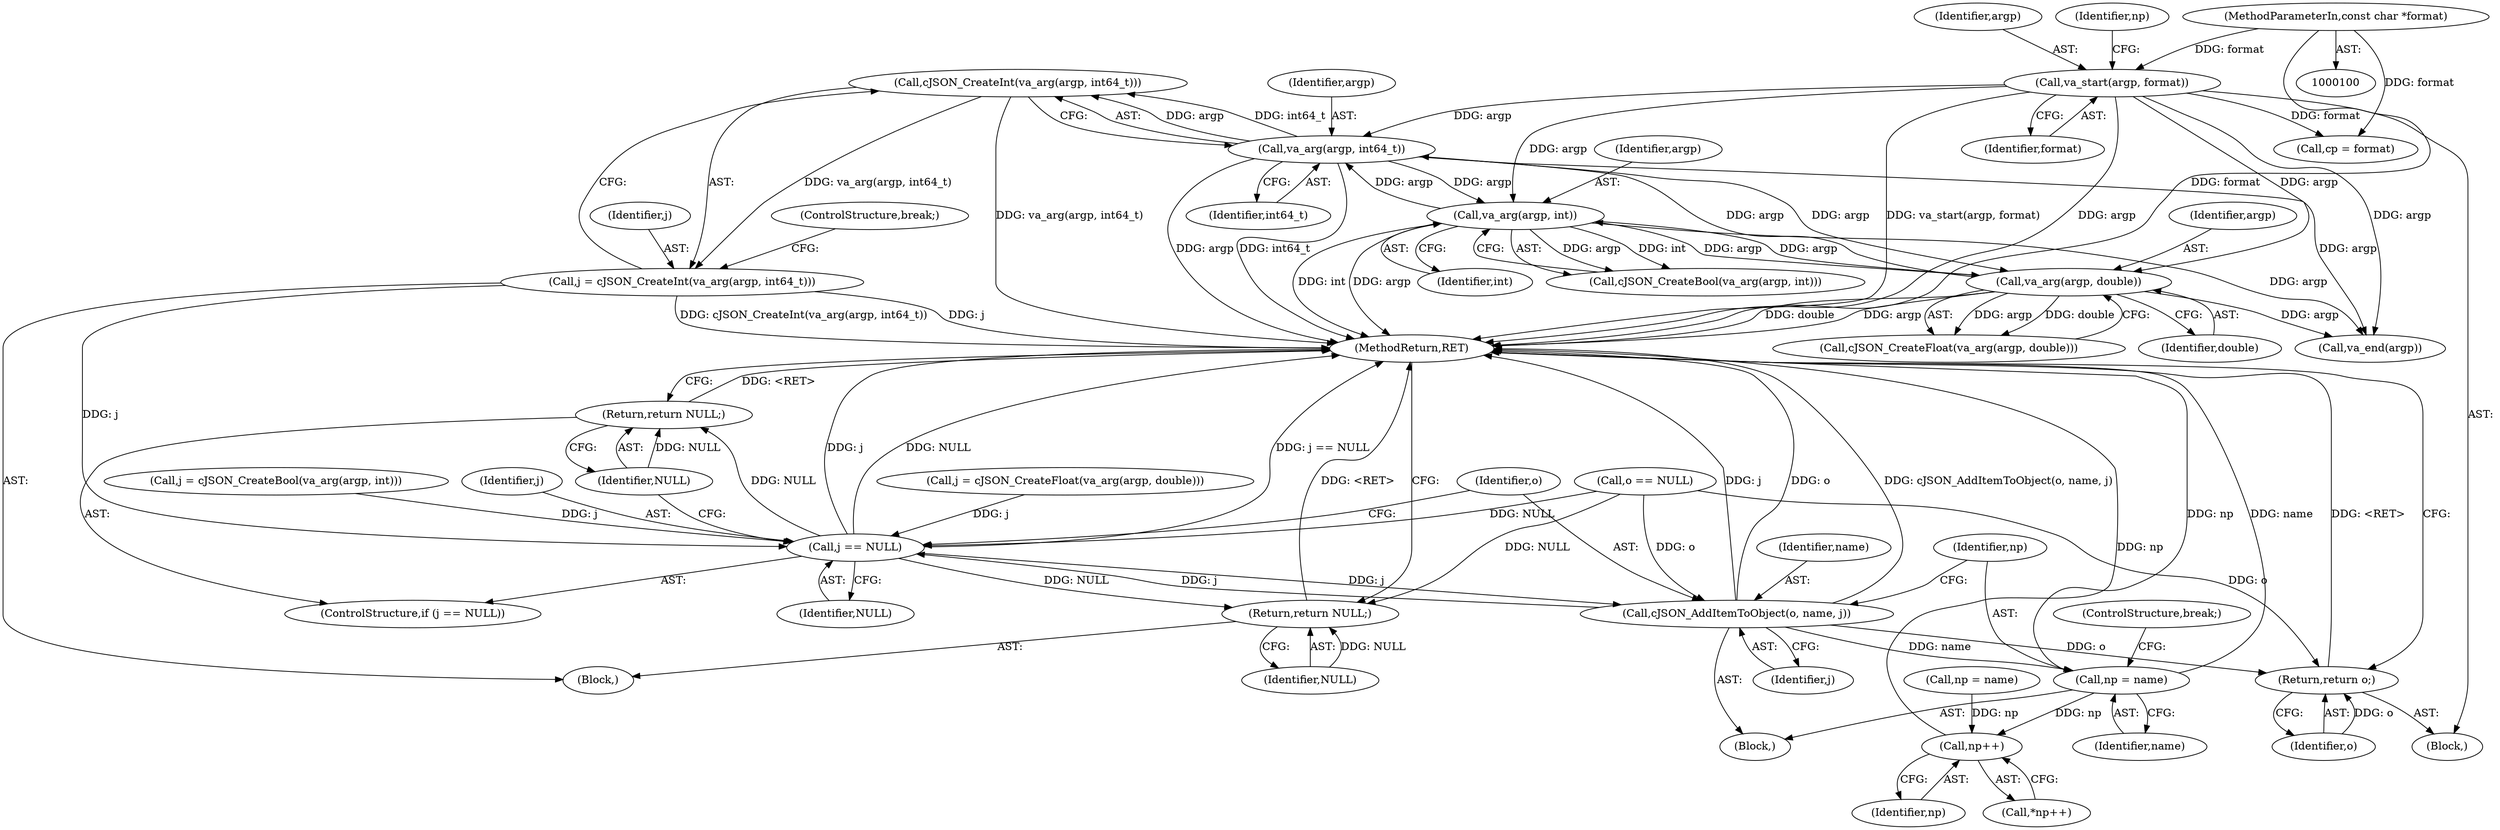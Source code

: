 digraph "1_iperf_91f2fa59e8ed80dfbf400add0164ee0e508e412a_52@del" {
"1000165" [label="(Call,cJSON_CreateInt(va_arg(argp, int64_t)))"];
"1000166" [label="(Call,va_arg(argp, int64_t))"];
"1000158" [label="(Call,va_arg(argp, int))"];
"1000118" [label="(Call,va_start(argp, format))"];
"1000101" [label="(MethodParameterIn,const char *format)"];
"1000174" [label="(Call,va_arg(argp, double))"];
"1000163" [label="(Call,j = cJSON_CreateInt(va_arg(argp, int64_t)))"];
"1000184" [label="(Call,j == NULL)"];
"1000181" [label="(Return,return NULL;)"];
"1000187" [label="(Return,return NULL;)"];
"1000189" [label="(Call,cJSON_AddItemToObject(o, name, j))"];
"1000193" [label="(Call,np = name)"];
"1000200" [label="(Call,np++)"];
"1000207" [label="(Return,return o;)"];
"1000187" [label="(Return,return NULL;)"];
"1000208" [label="(Identifier,o)"];
"1000173" [label="(Call,cJSON_CreateFloat(va_arg(argp, double)))"];
"1000185" [label="(Identifier,j)"];
"1000190" [label="(Identifier,o)"];
"1000101" [label="(MethodParameterIn,const char *format)"];
"1000193" [label="(Call,np = name)"];
"1000201" [label="(Identifier,np)"];
"1000176" [label="(Identifier,double)"];
"1000169" [label="(ControlStructure,break;)"];
"1000163" [label="(Call,j = cJSON_CreateInt(va_arg(argp, int64_t)))"];
"1000120" [label="(Identifier,format)"];
"1000121" [label="(Call,np = name)"];
"1000168" [label="(Identifier,int64_t)"];
"1000192" [label="(Identifier,j)"];
"1000138" [label="(Block,)"];
"1000205" [label="(Call,va_end(argp))"];
"1000153" [label="(Block,)"];
"1000189" [label="(Call,cJSON_AddItemToObject(o, name, j))"];
"1000191" [label="(Identifier,name)"];
"1000175" [label="(Identifier,argp)"];
"1000199" [label="(Call,*np++)"];
"1000119" [label="(Identifier,argp)"];
"1000181" [label="(Return,return NULL;)"];
"1000160" [label="(Identifier,int)"];
"1000196" [label="(ControlStructure,break;)"];
"1000195" [label="(Identifier,name)"];
"1000125" [label="(Call,cp = format)"];
"1000122" [label="(Identifier,np)"];
"1000164" [label="(Identifier,j)"];
"1000171" [label="(Call,j = cJSON_CreateFloat(va_arg(argp, double)))"];
"1000209" [label="(MethodReturn,RET)"];
"1000184" [label="(Call,j == NULL)"];
"1000200" [label="(Call,np++)"];
"1000166" [label="(Call,va_arg(argp, int64_t))"];
"1000167" [label="(Identifier,argp)"];
"1000188" [label="(Identifier,NULL)"];
"1000102" [label="(Block,)"];
"1000186" [label="(Identifier,NULL)"];
"1000194" [label="(Identifier,np)"];
"1000118" [label="(Call,va_start(argp, format))"];
"1000113" [label="(Call,o == NULL)"];
"1000159" [label="(Identifier,argp)"];
"1000157" [label="(Call,cJSON_CreateBool(va_arg(argp, int)))"];
"1000158" [label="(Call,va_arg(argp, int))"];
"1000174" [label="(Call,va_arg(argp, double))"];
"1000165" [label="(Call,cJSON_CreateInt(va_arg(argp, int64_t)))"];
"1000155" [label="(Call,j = cJSON_CreateBool(va_arg(argp, int)))"];
"1000183" [label="(ControlStructure,if (j == NULL))"];
"1000182" [label="(Identifier,NULL)"];
"1000207" [label="(Return,return o;)"];
"1000165" -> "1000163"  [label="AST: "];
"1000165" -> "1000166"  [label="CFG: "];
"1000166" -> "1000165"  [label="AST: "];
"1000163" -> "1000165"  [label="CFG: "];
"1000165" -> "1000209"  [label="DDG: va_arg(argp, int64_t)"];
"1000165" -> "1000163"  [label="DDG: va_arg(argp, int64_t)"];
"1000166" -> "1000165"  [label="DDG: argp"];
"1000166" -> "1000165"  [label="DDG: int64_t"];
"1000166" -> "1000168"  [label="CFG: "];
"1000167" -> "1000166"  [label="AST: "];
"1000168" -> "1000166"  [label="AST: "];
"1000166" -> "1000209"  [label="DDG: int64_t"];
"1000166" -> "1000209"  [label="DDG: argp"];
"1000166" -> "1000158"  [label="DDG: argp"];
"1000158" -> "1000166"  [label="DDG: argp"];
"1000118" -> "1000166"  [label="DDG: argp"];
"1000174" -> "1000166"  [label="DDG: argp"];
"1000166" -> "1000174"  [label="DDG: argp"];
"1000166" -> "1000205"  [label="DDG: argp"];
"1000158" -> "1000157"  [label="AST: "];
"1000158" -> "1000160"  [label="CFG: "];
"1000159" -> "1000158"  [label="AST: "];
"1000160" -> "1000158"  [label="AST: "];
"1000157" -> "1000158"  [label="CFG: "];
"1000158" -> "1000209"  [label="DDG: argp"];
"1000158" -> "1000209"  [label="DDG: int"];
"1000158" -> "1000157"  [label="DDG: argp"];
"1000158" -> "1000157"  [label="DDG: int"];
"1000118" -> "1000158"  [label="DDG: argp"];
"1000174" -> "1000158"  [label="DDG: argp"];
"1000158" -> "1000174"  [label="DDG: argp"];
"1000158" -> "1000205"  [label="DDG: argp"];
"1000118" -> "1000102"  [label="AST: "];
"1000118" -> "1000120"  [label="CFG: "];
"1000119" -> "1000118"  [label="AST: "];
"1000120" -> "1000118"  [label="AST: "];
"1000122" -> "1000118"  [label="CFG: "];
"1000118" -> "1000209"  [label="DDG: va_start(argp, format)"];
"1000118" -> "1000209"  [label="DDG: argp"];
"1000101" -> "1000118"  [label="DDG: format"];
"1000118" -> "1000125"  [label="DDG: format"];
"1000118" -> "1000174"  [label="DDG: argp"];
"1000118" -> "1000205"  [label="DDG: argp"];
"1000101" -> "1000100"  [label="AST: "];
"1000101" -> "1000209"  [label="DDG: format"];
"1000101" -> "1000125"  [label="DDG: format"];
"1000174" -> "1000173"  [label="AST: "];
"1000174" -> "1000176"  [label="CFG: "];
"1000175" -> "1000174"  [label="AST: "];
"1000176" -> "1000174"  [label="AST: "];
"1000173" -> "1000174"  [label="CFG: "];
"1000174" -> "1000209"  [label="DDG: double"];
"1000174" -> "1000209"  [label="DDG: argp"];
"1000174" -> "1000173"  [label="DDG: argp"];
"1000174" -> "1000173"  [label="DDG: double"];
"1000174" -> "1000205"  [label="DDG: argp"];
"1000163" -> "1000153"  [label="AST: "];
"1000164" -> "1000163"  [label="AST: "];
"1000169" -> "1000163"  [label="CFG: "];
"1000163" -> "1000209"  [label="DDG: j"];
"1000163" -> "1000209"  [label="DDG: cJSON_CreateInt(va_arg(argp, int64_t))"];
"1000163" -> "1000184"  [label="DDG: j"];
"1000184" -> "1000183"  [label="AST: "];
"1000184" -> "1000186"  [label="CFG: "];
"1000185" -> "1000184"  [label="AST: "];
"1000186" -> "1000184"  [label="AST: "];
"1000188" -> "1000184"  [label="CFG: "];
"1000190" -> "1000184"  [label="CFG: "];
"1000184" -> "1000209"  [label="DDG: j"];
"1000184" -> "1000209"  [label="DDG: NULL"];
"1000184" -> "1000209"  [label="DDG: j == NULL"];
"1000184" -> "1000181"  [label="DDG: NULL"];
"1000171" -> "1000184"  [label="DDG: j"];
"1000155" -> "1000184"  [label="DDG: j"];
"1000189" -> "1000184"  [label="DDG: j"];
"1000113" -> "1000184"  [label="DDG: NULL"];
"1000184" -> "1000187"  [label="DDG: NULL"];
"1000184" -> "1000189"  [label="DDG: j"];
"1000181" -> "1000153"  [label="AST: "];
"1000181" -> "1000182"  [label="CFG: "];
"1000182" -> "1000181"  [label="AST: "];
"1000209" -> "1000181"  [label="CFG: "];
"1000181" -> "1000209"  [label="DDG: <RET>"];
"1000182" -> "1000181"  [label="DDG: NULL"];
"1000113" -> "1000181"  [label="DDG: NULL"];
"1000187" -> "1000183"  [label="AST: "];
"1000187" -> "1000188"  [label="CFG: "];
"1000188" -> "1000187"  [label="AST: "];
"1000209" -> "1000187"  [label="CFG: "];
"1000187" -> "1000209"  [label="DDG: <RET>"];
"1000188" -> "1000187"  [label="DDG: NULL"];
"1000189" -> "1000138"  [label="AST: "];
"1000189" -> "1000192"  [label="CFG: "];
"1000190" -> "1000189"  [label="AST: "];
"1000191" -> "1000189"  [label="AST: "];
"1000192" -> "1000189"  [label="AST: "];
"1000194" -> "1000189"  [label="CFG: "];
"1000189" -> "1000209"  [label="DDG: o"];
"1000189" -> "1000209"  [label="DDG: cJSON_AddItemToObject(o, name, j)"];
"1000189" -> "1000209"  [label="DDG: j"];
"1000113" -> "1000189"  [label="DDG: o"];
"1000189" -> "1000193"  [label="DDG: name"];
"1000189" -> "1000207"  [label="DDG: o"];
"1000193" -> "1000138"  [label="AST: "];
"1000193" -> "1000195"  [label="CFG: "];
"1000194" -> "1000193"  [label="AST: "];
"1000195" -> "1000193"  [label="AST: "];
"1000196" -> "1000193"  [label="CFG: "];
"1000193" -> "1000209"  [label="DDG: np"];
"1000193" -> "1000209"  [label="DDG: name"];
"1000193" -> "1000200"  [label="DDG: np"];
"1000200" -> "1000199"  [label="AST: "];
"1000200" -> "1000201"  [label="CFG: "];
"1000201" -> "1000200"  [label="AST: "];
"1000199" -> "1000200"  [label="CFG: "];
"1000200" -> "1000209"  [label="DDG: np"];
"1000121" -> "1000200"  [label="DDG: np"];
"1000207" -> "1000102"  [label="AST: "];
"1000207" -> "1000208"  [label="CFG: "];
"1000208" -> "1000207"  [label="AST: "];
"1000209" -> "1000207"  [label="CFG: "];
"1000207" -> "1000209"  [label="DDG: <RET>"];
"1000208" -> "1000207"  [label="DDG: o"];
"1000113" -> "1000207"  [label="DDG: o"];
}
